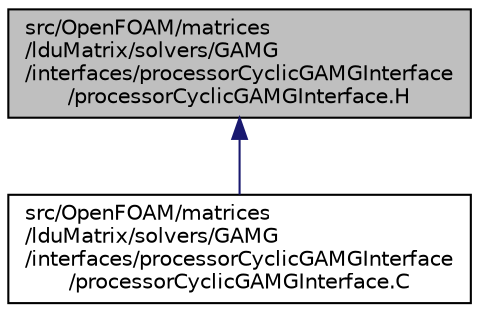 digraph "src/OpenFOAM/matrices/lduMatrix/solvers/GAMG/interfaces/processorCyclicGAMGInterface/processorCyclicGAMGInterface.H"
{
  bgcolor="transparent";
  edge [fontname="Helvetica",fontsize="10",labelfontname="Helvetica",labelfontsize="10"];
  node [fontname="Helvetica",fontsize="10",shape=record];
  Node1 [label="src/OpenFOAM/matrices\l/lduMatrix/solvers/GAMG\l/interfaces/processorCyclicGAMGInterface\l/processorCyclicGAMGInterface.H",height=0.2,width=0.4,color="black", fillcolor="grey75", style="filled", fontcolor="black"];
  Node1 -> Node2 [dir="back",color="midnightblue",fontsize="10",style="solid",fontname="Helvetica"];
  Node2 [label="src/OpenFOAM/matrices\l/lduMatrix/solvers/GAMG\l/interfaces/processorCyclicGAMGInterface\l/processorCyclicGAMGInterface.C",height=0.2,width=0.4,color="black",URL="$a08342.html"];
}

